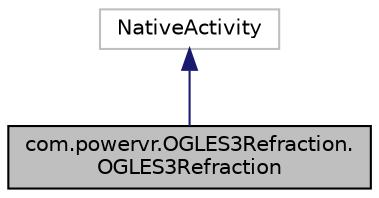 digraph "com.powervr.OGLES3Refraction.OGLES3Refraction"
{
  edge [fontname="Helvetica",fontsize="10",labelfontname="Helvetica",labelfontsize="10"];
  node [fontname="Helvetica",fontsize="10",shape=record];
  Node1 [label="com.powervr.OGLES3Refraction.\lOGLES3Refraction",height=0.2,width=0.4,color="black", fillcolor="grey75", style="filled", fontcolor="black"];
  Node2 -> Node1 [dir="back",color="midnightblue",fontsize="10",style="solid",fontname="Helvetica"];
  Node2 [label="NativeActivity",height=0.2,width=0.4,color="grey75", fillcolor="white", style="filled"];
}
